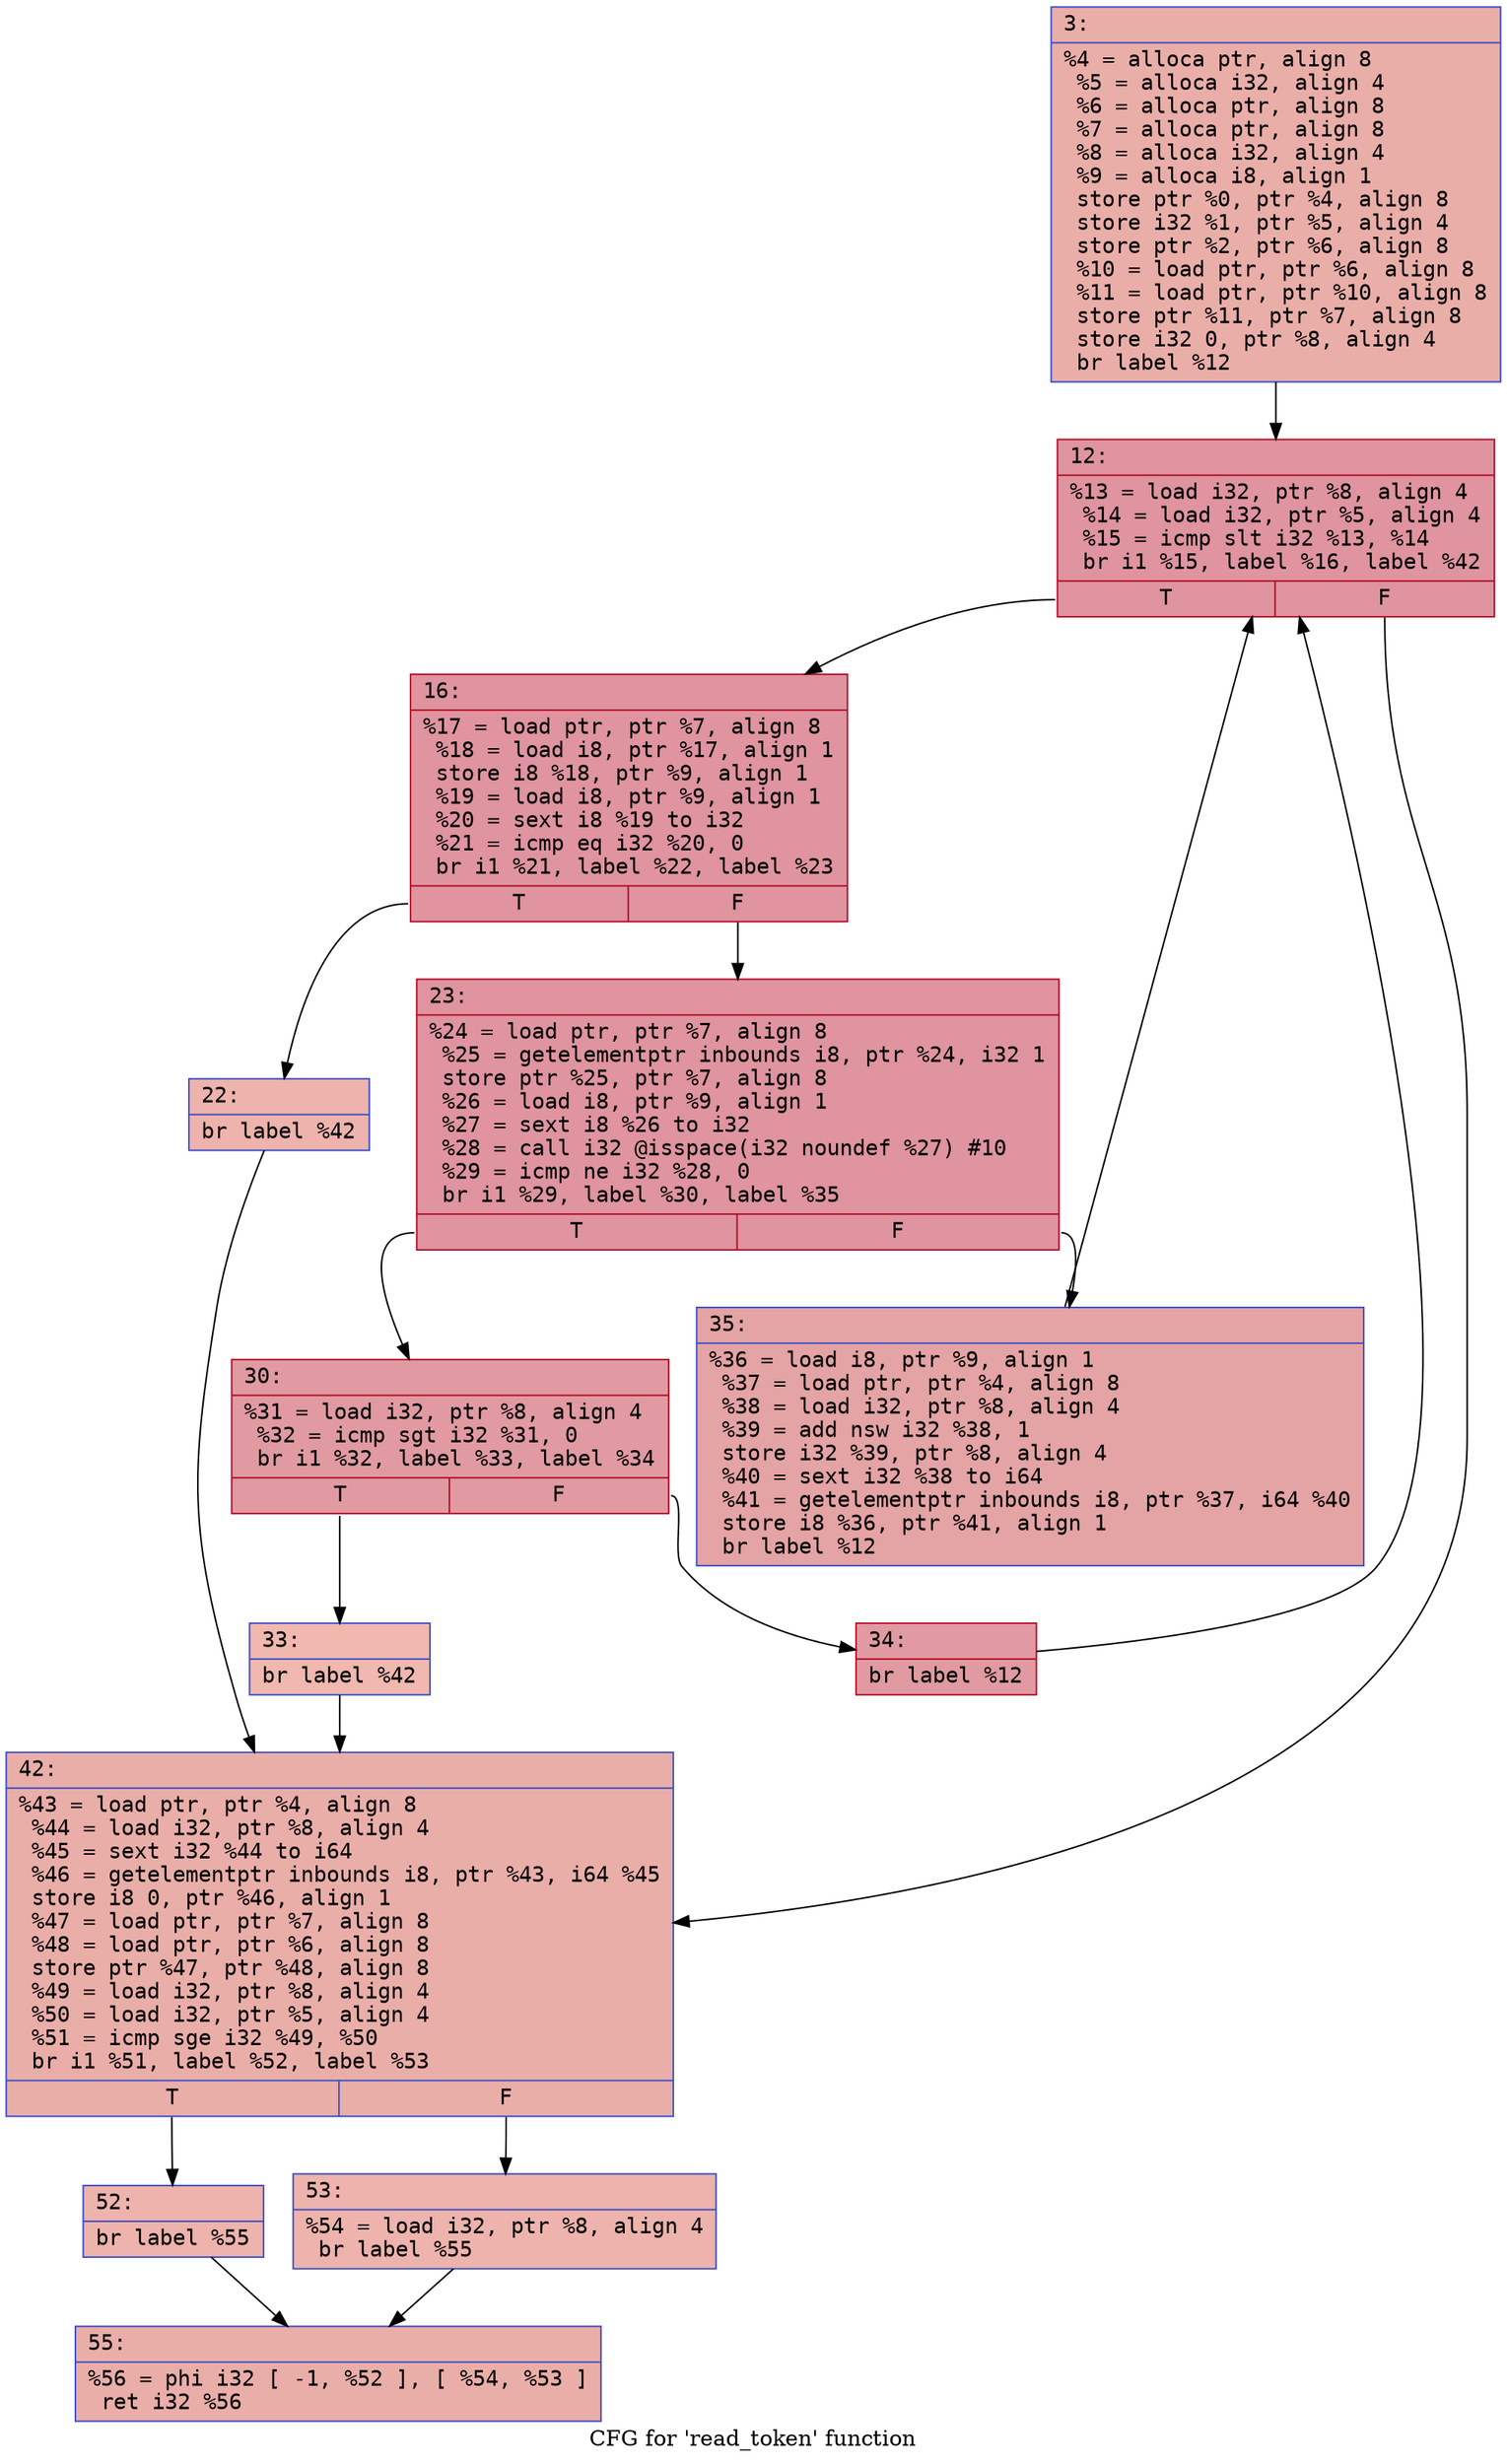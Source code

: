 digraph "CFG for 'read_token' function" {
	label="CFG for 'read_token' function";

	Node0x600000a95720 [shape=record,color="#3d50c3ff", style=filled, fillcolor="#d0473d70" fontname="Courier",label="{3:\l|  %4 = alloca ptr, align 8\l  %5 = alloca i32, align 4\l  %6 = alloca ptr, align 8\l  %7 = alloca ptr, align 8\l  %8 = alloca i32, align 4\l  %9 = alloca i8, align 1\l  store ptr %0, ptr %4, align 8\l  store i32 %1, ptr %5, align 4\l  store ptr %2, ptr %6, align 8\l  %10 = load ptr, ptr %6, align 8\l  %11 = load ptr, ptr %10, align 8\l  store ptr %11, ptr %7, align 8\l  store i32 0, ptr %8, align 4\l  br label %12\l}"];
	Node0x600000a95720 -> Node0x600000a95770[tooltip="3 -> 12\nProbability 100.00%" ];
	Node0x600000a95770 [shape=record,color="#b70d28ff", style=filled, fillcolor="#b70d2870" fontname="Courier",label="{12:\l|  %13 = load i32, ptr %8, align 4\l  %14 = load i32, ptr %5, align 4\l  %15 = icmp slt i32 %13, %14\l  br i1 %15, label %16, label %42\l|{<s0>T|<s1>F}}"];
	Node0x600000a95770:s0 -> Node0x600000a957c0[tooltip="12 -> 16\nProbability 96.88%" ];
	Node0x600000a95770:s1 -> Node0x600000a959f0[tooltip="12 -> 42\nProbability 3.12%" ];
	Node0x600000a957c0 [shape=record,color="#b70d28ff", style=filled, fillcolor="#b70d2870" fontname="Courier",label="{16:\l|  %17 = load ptr, ptr %7, align 8\l  %18 = load i8, ptr %17, align 1\l  store i8 %18, ptr %9, align 1\l  %19 = load i8, ptr %9, align 1\l  %20 = sext i8 %19 to i32\l  %21 = icmp eq i32 %20, 0\l  br i1 %21, label %22, label %23\l|{<s0>T|<s1>F}}"];
	Node0x600000a957c0:s0 -> Node0x600000a95810[tooltip="16 -> 22\nProbability 3.12%" ];
	Node0x600000a957c0:s1 -> Node0x600000a95860[tooltip="16 -> 23\nProbability 96.88%" ];
	Node0x600000a95810 [shape=record,color="#3d50c3ff", style=filled, fillcolor="#d6524470" fontname="Courier",label="{22:\l|  br label %42\l}"];
	Node0x600000a95810 -> Node0x600000a959f0[tooltip="22 -> 42\nProbability 100.00%" ];
	Node0x600000a95860 [shape=record,color="#b70d28ff", style=filled, fillcolor="#b70d2870" fontname="Courier",label="{23:\l|  %24 = load ptr, ptr %7, align 8\l  %25 = getelementptr inbounds i8, ptr %24, i32 1\l  store ptr %25, ptr %7, align 8\l  %26 = load i8, ptr %9, align 1\l  %27 = sext i8 %26 to i32\l  %28 = call i32 @isspace(i32 noundef %27) #10\l  %29 = icmp ne i32 %28, 0\l  br i1 %29, label %30, label %35\l|{<s0>T|<s1>F}}"];
	Node0x600000a95860:s0 -> Node0x600000a958b0[tooltip="23 -> 30\nProbability 62.50%" ];
	Node0x600000a95860:s1 -> Node0x600000a959a0[tooltip="23 -> 35\nProbability 37.50%" ];
	Node0x600000a958b0 [shape=record,color="#b70d28ff", style=filled, fillcolor="#bb1b2c70" fontname="Courier",label="{30:\l|  %31 = load i32, ptr %8, align 4\l  %32 = icmp sgt i32 %31, 0\l  br i1 %32, label %33, label %34\l|{<s0>T|<s1>F}}"];
	Node0x600000a958b0:s0 -> Node0x600000a95900[tooltip="30 -> 33\nProbability 3.12%" ];
	Node0x600000a958b0:s1 -> Node0x600000a95950[tooltip="30 -> 34\nProbability 96.88%" ];
	Node0x600000a95900 [shape=record,color="#3d50c3ff", style=filled, fillcolor="#dc5d4a70" fontname="Courier",label="{33:\l|  br label %42\l}"];
	Node0x600000a95900 -> Node0x600000a959f0[tooltip="33 -> 42\nProbability 100.00%" ];
	Node0x600000a95950 [shape=record,color="#b70d28ff", style=filled, fillcolor="#bb1b2c70" fontname="Courier",label="{34:\l|  br label %12\l}"];
	Node0x600000a95950 -> Node0x600000a95770[tooltip="34 -> 12\nProbability 100.00%" ];
	Node0x600000a959a0 [shape=record,color="#3d50c3ff", style=filled, fillcolor="#c32e3170" fontname="Courier",label="{35:\l|  %36 = load i8, ptr %9, align 1\l  %37 = load ptr, ptr %4, align 8\l  %38 = load i32, ptr %8, align 4\l  %39 = add nsw i32 %38, 1\l  store i32 %39, ptr %8, align 4\l  %40 = sext i32 %38 to i64\l  %41 = getelementptr inbounds i8, ptr %37, i64 %40\l  store i8 %36, ptr %41, align 1\l  br label %12\l}"];
	Node0x600000a959a0 -> Node0x600000a95770[tooltip="35 -> 12\nProbability 100.00%" ];
	Node0x600000a959f0 [shape=record,color="#3d50c3ff", style=filled, fillcolor="#d0473d70" fontname="Courier",label="{42:\l|  %43 = load ptr, ptr %4, align 8\l  %44 = load i32, ptr %8, align 4\l  %45 = sext i32 %44 to i64\l  %46 = getelementptr inbounds i8, ptr %43, i64 %45\l  store i8 0, ptr %46, align 1\l  %47 = load ptr, ptr %7, align 8\l  %48 = load ptr, ptr %6, align 8\l  store ptr %47, ptr %48, align 8\l  %49 = load i32, ptr %8, align 4\l  %50 = load i32, ptr %5, align 4\l  %51 = icmp sge i32 %49, %50\l  br i1 %51, label %52, label %53\l|{<s0>T|<s1>F}}"];
	Node0x600000a959f0:s0 -> Node0x600000a95a40[tooltip="42 -> 52\nProbability 50.00%" ];
	Node0x600000a959f0:s1 -> Node0x600000a95a90[tooltip="42 -> 53\nProbability 50.00%" ];
	Node0x600000a95a40 [shape=record,color="#3d50c3ff", style=filled, fillcolor="#d6524470" fontname="Courier",label="{52:\l|  br label %55\l}"];
	Node0x600000a95a40 -> Node0x600000a95ae0[tooltip="52 -> 55\nProbability 100.00%" ];
	Node0x600000a95a90 [shape=record,color="#3d50c3ff", style=filled, fillcolor="#d6524470" fontname="Courier",label="{53:\l|  %54 = load i32, ptr %8, align 4\l  br label %55\l}"];
	Node0x600000a95a90 -> Node0x600000a95ae0[tooltip="53 -> 55\nProbability 100.00%" ];
	Node0x600000a95ae0 [shape=record,color="#3d50c3ff", style=filled, fillcolor="#d0473d70" fontname="Courier",label="{55:\l|  %56 = phi i32 [ -1, %52 ], [ %54, %53 ]\l  ret i32 %56\l}"];
}
